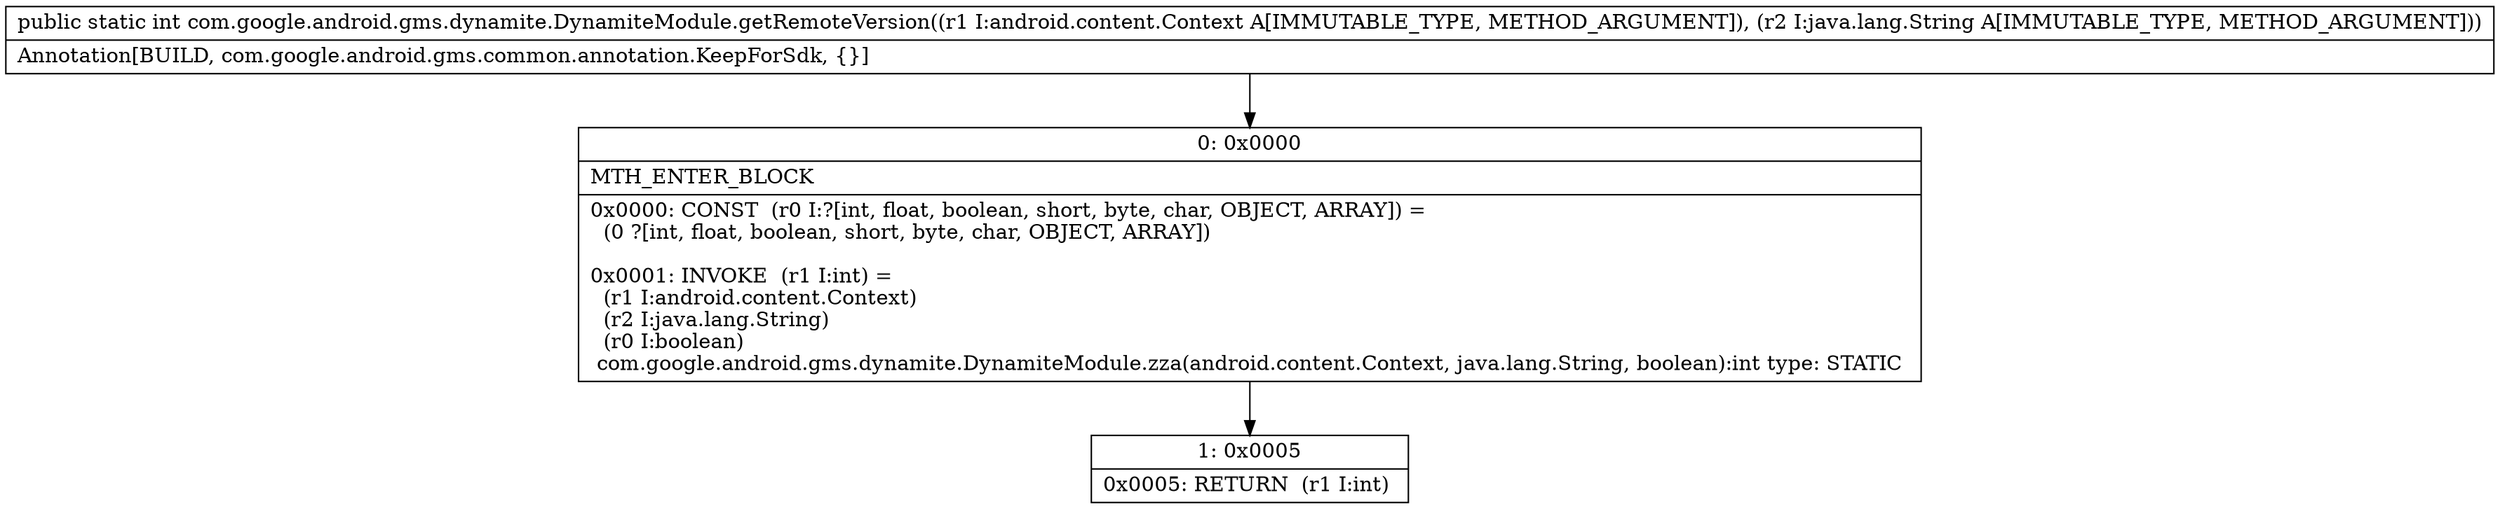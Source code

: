 digraph "CFG forcom.google.android.gms.dynamite.DynamiteModule.getRemoteVersion(Landroid\/content\/Context;Ljava\/lang\/String;)I" {
Node_0 [shape=record,label="{0\:\ 0x0000|MTH_ENTER_BLOCK\l|0x0000: CONST  (r0 I:?[int, float, boolean, short, byte, char, OBJECT, ARRAY]) = \l  (0 ?[int, float, boolean, short, byte, char, OBJECT, ARRAY])\l \l0x0001: INVOKE  (r1 I:int) = \l  (r1 I:android.content.Context)\l  (r2 I:java.lang.String)\l  (r0 I:boolean)\l com.google.android.gms.dynamite.DynamiteModule.zza(android.content.Context, java.lang.String, boolean):int type: STATIC \l}"];
Node_1 [shape=record,label="{1\:\ 0x0005|0x0005: RETURN  (r1 I:int) \l}"];
MethodNode[shape=record,label="{public static int com.google.android.gms.dynamite.DynamiteModule.getRemoteVersion((r1 I:android.content.Context A[IMMUTABLE_TYPE, METHOD_ARGUMENT]), (r2 I:java.lang.String A[IMMUTABLE_TYPE, METHOD_ARGUMENT]))  | Annotation[BUILD, com.google.android.gms.common.annotation.KeepForSdk, \{\}]\l}"];
MethodNode -> Node_0;
Node_0 -> Node_1;
}

